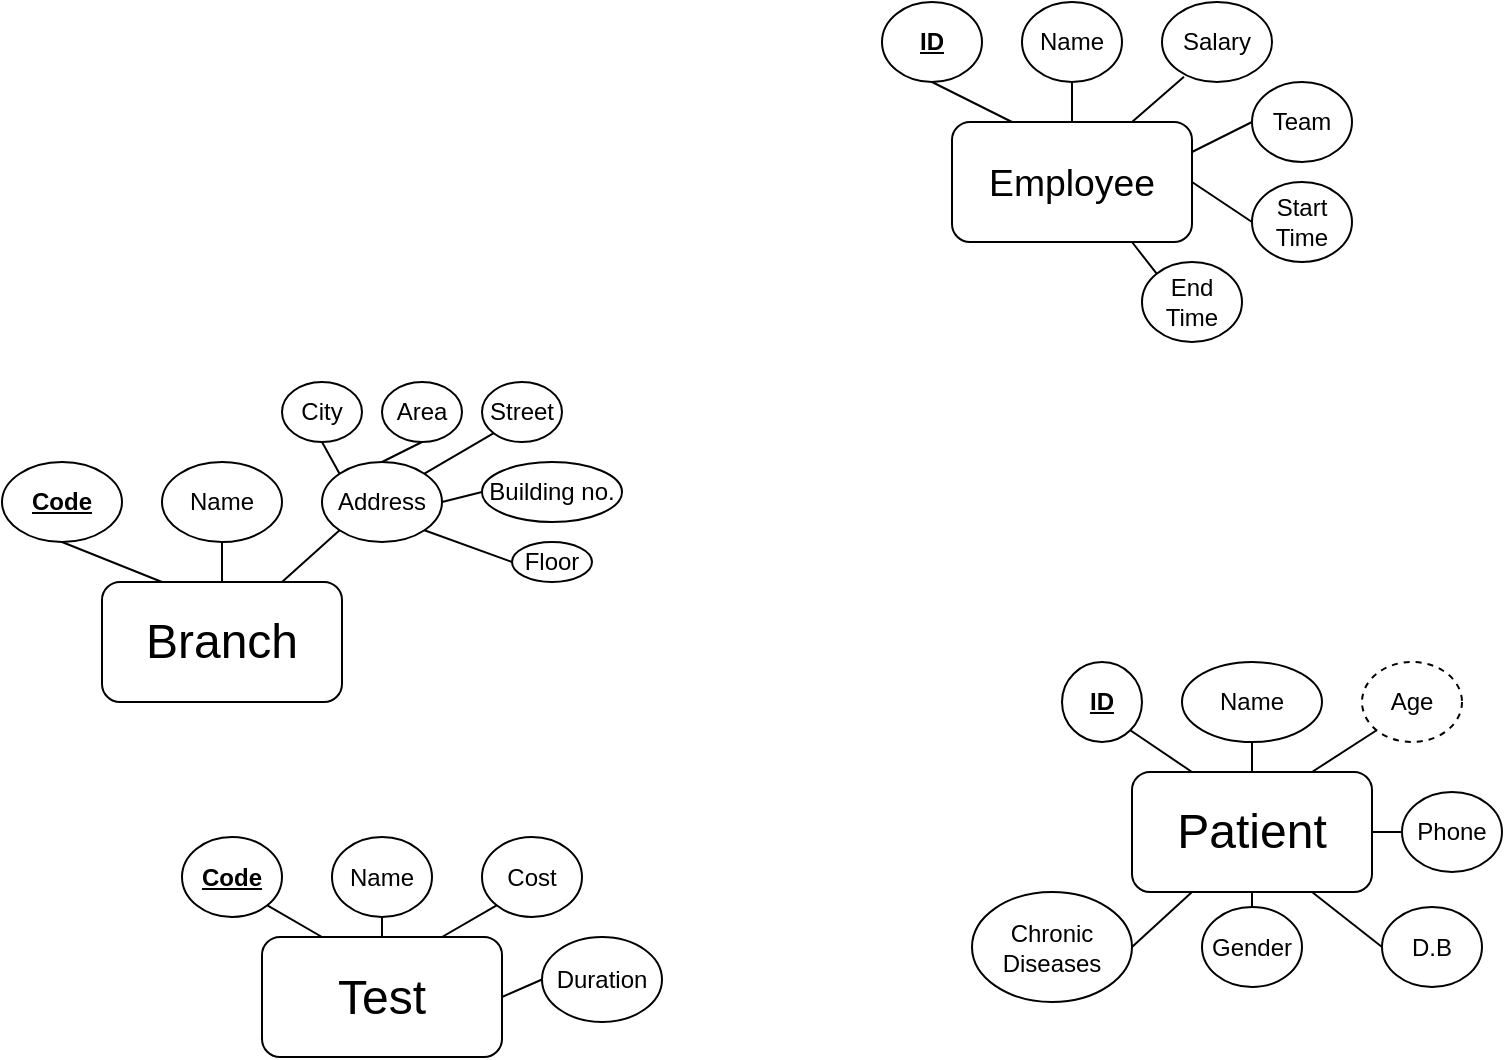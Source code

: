 <mxfile version="24.7.6">
  <diagram name="Page-1" id="c9ADc3QQq6_SbGH_JZv6">
    <mxGraphModel dx="989" dy="526" grid="1" gridSize="10" guides="1" tooltips="1" connect="1" arrows="1" fold="1" page="1" pageScale="1" pageWidth="1100" pageHeight="850" math="0" shadow="0">
      <root>
        <mxCell id="0" />
        <mxCell id="1" parent="0" />
        <mxCell id="zaG6w3NYUVX7-Np-dRyB-1" value="&lt;font style=&quot;font-size: 24px;&quot;&gt;Branch&lt;/font&gt;" style="rounded=1;whiteSpace=wrap;html=1;" parent="1" vertex="1">
          <mxGeometry x="90" y="330" width="120" height="60" as="geometry" />
        </mxCell>
        <mxCell id="zaG6w3NYUVX7-Np-dRyB-2" value="&lt;b&gt;&lt;u&gt;Code&lt;/u&gt;&lt;/b&gt;" style="ellipse;whiteSpace=wrap;html=1;" parent="1" vertex="1">
          <mxGeometry x="40" y="270" width="60" height="40" as="geometry" />
        </mxCell>
        <mxCell id="zaG6w3NYUVX7-Np-dRyB-3" value="Name" style="ellipse;whiteSpace=wrap;html=1;" parent="1" vertex="1">
          <mxGeometry x="120" y="270" width="60" height="40" as="geometry" />
        </mxCell>
        <mxCell id="zaG6w3NYUVX7-Np-dRyB-4" value="Address" style="ellipse;whiteSpace=wrap;html=1;" parent="1" vertex="1">
          <mxGeometry x="200" y="270" width="60" height="40" as="geometry" />
        </mxCell>
        <mxCell id="zaG6w3NYUVX7-Np-dRyB-5" value="City" style="ellipse;whiteSpace=wrap;html=1;" parent="1" vertex="1">
          <mxGeometry x="180" y="230" width="40" height="30" as="geometry" />
        </mxCell>
        <mxCell id="zaG6w3NYUVX7-Np-dRyB-6" value="Area" style="ellipse;whiteSpace=wrap;html=1;" parent="1" vertex="1">
          <mxGeometry x="230" y="230" width="40" height="30" as="geometry" />
        </mxCell>
        <mxCell id="zaG6w3NYUVX7-Np-dRyB-7" value="Street" style="ellipse;whiteSpace=wrap;html=1;" parent="1" vertex="1">
          <mxGeometry x="280" y="230" width="40" height="30" as="geometry" />
        </mxCell>
        <mxCell id="zaG6w3NYUVX7-Np-dRyB-8" value="Building no." style="ellipse;whiteSpace=wrap;html=1;" parent="1" vertex="1">
          <mxGeometry x="280" y="270" width="70" height="30" as="geometry" />
        </mxCell>
        <mxCell id="zaG6w3NYUVX7-Np-dRyB-9" value="Floor" style="ellipse;whiteSpace=wrap;html=1;" parent="1" vertex="1">
          <mxGeometry x="295" y="310" width="40" height="20" as="geometry" />
        </mxCell>
        <mxCell id="zaG6w3NYUVX7-Np-dRyB-10" value="" style="endArrow=none;html=1;rounded=0;entryX=0.5;entryY=1;entryDx=0;entryDy=0;exitX=0.25;exitY=0;exitDx=0;exitDy=0;" parent="1" source="zaG6w3NYUVX7-Np-dRyB-1" target="zaG6w3NYUVX7-Np-dRyB-2" edge="1">
          <mxGeometry width="50" height="50" relative="1" as="geometry">
            <mxPoint x="-20" y="370" as="sourcePoint" />
            <mxPoint x="30" y="320" as="targetPoint" />
          </mxGeometry>
        </mxCell>
        <mxCell id="zaG6w3NYUVX7-Np-dRyB-11" value="" style="endArrow=none;html=1;rounded=0;entryX=0.5;entryY=1;entryDx=0;entryDy=0;exitX=0.5;exitY=0;exitDx=0;exitDy=0;" parent="1" source="zaG6w3NYUVX7-Np-dRyB-1" target="zaG6w3NYUVX7-Np-dRyB-3" edge="1">
          <mxGeometry width="50" height="50" relative="1" as="geometry">
            <mxPoint x="190" y="350" as="sourcePoint" />
            <mxPoint x="140" y="330" as="targetPoint" />
          </mxGeometry>
        </mxCell>
        <mxCell id="zaG6w3NYUVX7-Np-dRyB-12" value="" style="endArrow=none;html=1;rounded=0;entryX=0;entryY=1;entryDx=0;entryDy=0;exitX=0.75;exitY=0;exitDx=0;exitDy=0;" parent="1" source="zaG6w3NYUVX7-Np-dRyB-1" target="zaG6w3NYUVX7-Np-dRyB-4" edge="1">
          <mxGeometry width="50" height="50" relative="1" as="geometry">
            <mxPoint x="280" y="340" as="sourcePoint" />
            <mxPoint x="230" y="320" as="targetPoint" />
          </mxGeometry>
        </mxCell>
        <mxCell id="zaG6w3NYUVX7-Np-dRyB-13" value="" style="endArrow=none;html=1;rounded=0;entryX=0;entryY=0.5;entryDx=0;entryDy=0;exitX=1;exitY=1;exitDx=0;exitDy=0;" parent="1" source="zaG6w3NYUVX7-Np-dRyB-4" target="zaG6w3NYUVX7-Np-dRyB-9" edge="1">
          <mxGeometry width="50" height="50" relative="1" as="geometry">
            <mxPoint x="225" y="340" as="sourcePoint" />
            <mxPoint x="275" y="320" as="targetPoint" />
          </mxGeometry>
        </mxCell>
        <mxCell id="zaG6w3NYUVX7-Np-dRyB-14" value="" style="endArrow=none;html=1;rounded=0;entryX=0;entryY=0.5;entryDx=0;entryDy=0;exitX=1;exitY=0.5;exitDx=0;exitDy=0;" parent="1" source="zaG6w3NYUVX7-Np-dRyB-4" target="zaG6w3NYUVX7-Np-dRyB-8" edge="1">
          <mxGeometry width="50" height="50" relative="1" as="geometry">
            <mxPoint x="261" y="314" as="sourcePoint" />
            <mxPoint x="305" y="330" as="targetPoint" />
          </mxGeometry>
        </mxCell>
        <mxCell id="zaG6w3NYUVX7-Np-dRyB-15" value="" style="endArrow=none;html=1;rounded=0;entryX=1;entryY=0;entryDx=0;entryDy=0;exitX=0;exitY=1;exitDx=0;exitDy=0;" parent="1" source="zaG6w3NYUVX7-Np-dRyB-7" target="zaG6w3NYUVX7-Np-dRyB-4" edge="1">
          <mxGeometry width="50" height="50" relative="1" as="geometry">
            <mxPoint x="271" y="324" as="sourcePoint" />
            <mxPoint x="315" y="340" as="targetPoint" />
          </mxGeometry>
        </mxCell>
        <mxCell id="zaG6w3NYUVX7-Np-dRyB-16" value="" style="endArrow=none;html=1;rounded=0;entryX=0.5;entryY=1;entryDx=0;entryDy=0;exitX=0.5;exitY=0;exitDx=0;exitDy=0;" parent="1" source="zaG6w3NYUVX7-Np-dRyB-4" target="zaG6w3NYUVX7-Np-dRyB-6" edge="1">
          <mxGeometry width="50" height="50" relative="1" as="geometry">
            <mxPoint x="281" y="334" as="sourcePoint" />
            <mxPoint x="325" y="350" as="targetPoint" />
          </mxGeometry>
        </mxCell>
        <mxCell id="zaG6w3NYUVX7-Np-dRyB-17" value="" style="endArrow=none;html=1;rounded=0;entryX=0;entryY=0;entryDx=0;entryDy=0;exitX=0.5;exitY=1;exitDx=0;exitDy=0;" parent="1" source="zaG6w3NYUVX7-Np-dRyB-5" target="zaG6w3NYUVX7-Np-dRyB-4" edge="1">
          <mxGeometry width="50" height="50" relative="1" as="geometry">
            <mxPoint x="291" y="344" as="sourcePoint" />
            <mxPoint x="335" y="360" as="targetPoint" />
          </mxGeometry>
        </mxCell>
        <mxCell id="zaG6w3NYUVX7-Np-dRyB-18" value="&lt;font style=&quot;font-size: 24px;&quot;&gt;Test&lt;/font&gt;" style="rounded=1;whiteSpace=wrap;html=1;" parent="1" vertex="1">
          <mxGeometry x="170" y="507.5" width="120" height="60" as="geometry" />
        </mxCell>
        <mxCell id="zaG6w3NYUVX7-Np-dRyB-19" value="&lt;b&gt;&lt;u&gt;Code&lt;/u&gt;&lt;/b&gt;" style="ellipse;whiteSpace=wrap;html=1;" parent="1" vertex="1">
          <mxGeometry x="130" y="457.5" width="50" height="40" as="geometry" />
        </mxCell>
        <mxCell id="zaG6w3NYUVX7-Np-dRyB-20" value="Name" style="ellipse;whiteSpace=wrap;html=1;" parent="1" vertex="1">
          <mxGeometry x="205" y="457.5" width="50" height="40" as="geometry" />
        </mxCell>
        <mxCell id="zaG6w3NYUVX7-Np-dRyB-21" value="Cost" style="ellipse;whiteSpace=wrap;html=1;" parent="1" vertex="1">
          <mxGeometry x="280" y="457.5" width="50" height="40" as="geometry" />
        </mxCell>
        <mxCell id="zaG6w3NYUVX7-Np-dRyB-23" value="" style="endArrow=none;html=1;rounded=0;entryX=1;entryY=1;entryDx=0;entryDy=0;exitX=0.25;exitY=0;exitDx=0;exitDy=0;" parent="1" source="zaG6w3NYUVX7-Np-dRyB-18" target="zaG6w3NYUVX7-Np-dRyB-19" edge="1">
          <mxGeometry width="50" height="50" relative="1" as="geometry">
            <mxPoint x="260" y="517.5" as="sourcePoint" />
            <mxPoint x="310" y="467.5" as="targetPoint" />
          </mxGeometry>
        </mxCell>
        <mxCell id="zaG6w3NYUVX7-Np-dRyB-24" value="" style="endArrow=none;html=1;rounded=0;entryX=0.5;entryY=1;entryDx=0;entryDy=0;exitX=0.5;exitY=0;exitDx=0;exitDy=0;" parent="1" source="zaG6w3NYUVX7-Np-dRyB-18" target="zaG6w3NYUVX7-Np-dRyB-20" edge="1">
          <mxGeometry width="50" height="50" relative="1" as="geometry">
            <mxPoint x="210" y="517.5" as="sourcePoint" />
            <mxPoint x="183" y="501.5" as="targetPoint" />
          </mxGeometry>
        </mxCell>
        <mxCell id="zaG6w3NYUVX7-Np-dRyB-25" value="" style="endArrow=none;html=1;rounded=0;entryX=0;entryY=1;entryDx=0;entryDy=0;exitX=0.75;exitY=0;exitDx=0;exitDy=0;" parent="1" source="zaG6w3NYUVX7-Np-dRyB-18" target="zaG6w3NYUVX7-Np-dRyB-21" edge="1">
          <mxGeometry width="50" height="50" relative="1" as="geometry">
            <mxPoint x="220" y="527.5" as="sourcePoint" />
            <mxPoint x="193" y="511.5" as="targetPoint" />
          </mxGeometry>
        </mxCell>
        <mxCell id="zaG6w3NYUVX7-Np-dRyB-26" value="&lt;font style=&quot;font-size: 24px;&quot;&gt;Patient&lt;/font&gt;" style="rounded=1;whiteSpace=wrap;html=1;" parent="1" vertex="1">
          <mxGeometry x="605" y="425" width="120" height="60" as="geometry" />
        </mxCell>
        <mxCell id="zaG6w3NYUVX7-Np-dRyB-27" value="&lt;b&gt;&lt;u&gt;ID&lt;/u&gt;&lt;/b&gt;" style="ellipse;whiteSpace=wrap;html=1;" parent="1" vertex="1">
          <mxGeometry x="570" y="370" width="40" height="40" as="geometry" />
        </mxCell>
        <mxCell id="zaG6w3NYUVX7-Np-dRyB-28" value="Name" style="ellipse;whiteSpace=wrap;html=1;" parent="1" vertex="1">
          <mxGeometry x="630" y="370" width="70" height="40" as="geometry" />
        </mxCell>
        <mxCell id="zaG6w3NYUVX7-Np-dRyB-29" value="Age" style="ellipse;whiteSpace=wrap;html=1;dashed=1;" parent="1" vertex="1">
          <mxGeometry x="720" y="370" width="50" height="40" as="geometry" />
        </mxCell>
        <mxCell id="zaG6w3NYUVX7-Np-dRyB-30" value="" style="endArrow=none;html=1;rounded=0;entryX=0.25;entryY=0;entryDx=0;entryDy=0;exitX=1;exitY=1;exitDx=0;exitDy=0;" parent="1" source="zaG6w3NYUVX7-Np-dRyB-27" target="zaG6w3NYUVX7-Np-dRyB-26" edge="1">
          <mxGeometry width="50" height="50" relative="1" as="geometry">
            <mxPoint x="560" y="490" as="sourcePoint" />
            <mxPoint x="610" y="440" as="targetPoint" />
          </mxGeometry>
        </mxCell>
        <mxCell id="zaG6w3NYUVX7-Np-dRyB-31" value="" style="endArrow=none;html=1;rounded=0;entryX=0.5;entryY=0;entryDx=0;entryDy=0;exitX=0.5;exitY=1;exitDx=0;exitDy=0;" parent="1" source="zaG6w3NYUVX7-Np-dRyB-28" target="zaG6w3NYUVX7-Np-dRyB-26" edge="1">
          <mxGeometry width="50" height="50" relative="1" as="geometry">
            <mxPoint x="614" y="414" as="sourcePoint" />
            <mxPoint x="645" y="435" as="targetPoint" />
          </mxGeometry>
        </mxCell>
        <mxCell id="zaG6w3NYUVX7-Np-dRyB-32" value="" style="endArrow=none;html=1;rounded=0;entryX=0.75;entryY=0;entryDx=0;entryDy=0;exitX=0;exitY=1;exitDx=0;exitDy=0;" parent="1" source="zaG6w3NYUVX7-Np-dRyB-29" target="zaG6w3NYUVX7-Np-dRyB-26" edge="1">
          <mxGeometry width="50" height="50" relative="1" as="geometry">
            <mxPoint x="675" y="420" as="sourcePoint" />
            <mxPoint x="675" y="435" as="targetPoint" />
          </mxGeometry>
        </mxCell>
        <mxCell id="zaG6w3NYUVX7-Np-dRyB-34" value="Phone" style="ellipse;whiteSpace=wrap;html=1;" parent="1" vertex="1">
          <mxGeometry x="740" y="435" width="50" height="40" as="geometry" />
        </mxCell>
        <mxCell id="zaG6w3NYUVX7-Np-dRyB-35" value="D.B" style="ellipse;whiteSpace=wrap;html=1;" parent="1" vertex="1">
          <mxGeometry x="730" y="492.5" width="50" height="40" as="geometry" />
        </mxCell>
        <mxCell id="zaG6w3NYUVX7-Np-dRyB-36" value="Gender" style="ellipse;whiteSpace=wrap;html=1;" parent="1" vertex="1">
          <mxGeometry x="640" y="492.5" width="50" height="40" as="geometry" />
        </mxCell>
        <mxCell id="zaG6w3NYUVX7-Np-dRyB-37" value="Chronic Diseases" style="ellipse;whiteSpace=wrap;html=1;" parent="1" vertex="1">
          <mxGeometry x="525" y="485" width="80" height="55" as="geometry" />
        </mxCell>
        <mxCell id="zaG6w3NYUVX7-Np-dRyB-38" value="" style="endArrow=none;html=1;rounded=0;entryX=0.25;entryY=1;entryDx=0;entryDy=0;exitX=1;exitY=0.5;exitDx=0;exitDy=0;" parent="1" source="zaG6w3NYUVX7-Np-dRyB-37" target="zaG6w3NYUVX7-Np-dRyB-26" edge="1">
          <mxGeometry width="50" height="50" relative="1" as="geometry">
            <mxPoint x="603" y="508.5" as="sourcePoint" />
            <mxPoint x="630" y="492.5" as="targetPoint" />
          </mxGeometry>
        </mxCell>
        <mxCell id="zaG6w3NYUVX7-Np-dRyB-39" value="" style="endArrow=none;html=1;rounded=0;entryX=0.5;entryY=1;entryDx=0;entryDy=0;exitX=0.5;exitY=0;exitDx=0;exitDy=0;" parent="1" source="zaG6w3NYUVX7-Np-dRyB-36" target="zaG6w3NYUVX7-Np-dRyB-26" edge="1">
          <mxGeometry width="50" height="50" relative="1" as="geometry">
            <mxPoint x="615" y="523" as="sourcePoint" />
            <mxPoint x="645" y="495" as="targetPoint" />
          </mxGeometry>
        </mxCell>
        <mxCell id="zaG6w3NYUVX7-Np-dRyB-40" value="" style="endArrow=none;html=1;rounded=0;entryX=0.75;entryY=1;entryDx=0;entryDy=0;exitX=0;exitY=0.5;exitDx=0;exitDy=0;" parent="1" source="zaG6w3NYUVX7-Np-dRyB-35" target="zaG6w3NYUVX7-Np-dRyB-26" edge="1">
          <mxGeometry width="50" height="50" relative="1" as="geometry">
            <mxPoint x="675" y="503" as="sourcePoint" />
            <mxPoint x="675" y="495" as="targetPoint" />
          </mxGeometry>
        </mxCell>
        <mxCell id="zaG6w3NYUVX7-Np-dRyB-41" value="" style="endArrow=none;html=1;rounded=0;entryX=1;entryY=0.5;entryDx=0;entryDy=0;exitX=0;exitY=0.5;exitDx=0;exitDy=0;" parent="1" source="zaG6w3NYUVX7-Np-dRyB-34" target="zaG6w3NYUVX7-Np-dRyB-26" edge="1">
          <mxGeometry width="50" height="50" relative="1" as="geometry">
            <mxPoint x="685" y="513" as="sourcePoint" />
            <mxPoint x="685" y="505" as="targetPoint" />
          </mxGeometry>
        </mxCell>
        <mxCell id="zaG6w3NYUVX7-Np-dRyB-42" value="&lt;span style=&quot;font-size:14.0pt;line-height:107%;&lt;br/&gt;font-family:&amp;quot;Arial&amp;quot;,sans-serif;mso-ascii-theme-font:minor-bidi;mso-fareast-font-family:&lt;br/&gt;Calibri;mso-fareast-theme-font:minor-latin;mso-hansi-theme-font:minor-bidi;&lt;br/&gt;mso-bidi-theme-font:minor-bidi;mso-ansi-language:EN-US;mso-fareast-language:&lt;br/&gt;EN-US;mso-bidi-language:AR-EG&quot;&gt;Employee&lt;/span&gt;&lt;span style=&quot;color: rgba(0, 0, 0, 0); font-family: monospace; font-size: 0px; text-align: start; text-wrap: nowrap;&quot;&gt;%3CmxGraphModel%3E%3Croot%3E%3CmxCell%20id%3D%220%22%2F%3E%3CmxCell%20id%3D%221%22%20parent%3D%220%22%2F%3E%3CmxCell%20id%3D%222%22%20value%3D%22%26lt%3Bfont%20style%3D%26quot%3Bfont-size%3A%2024px%3B%26quot%3B%26gt%3BPatient%26lt%3B%2Ffont%26gt%3B%22%20style%3D%22rounded%3D1%3BwhiteSpace%3Dwrap%3Bhtml%3D1%3B%22%20vertex%3D%221%22%20parent%3D%221%22%3E%3CmxGeometry%20x%3D%22605%22%20y%3D%22425%22%20width%3D%22120%22%20height%3D%2260%22%20as%3D%22geometry%22%2F%3E%3C%2FmxCell%3E%3C%2Froot%3E%3C%2FmxGraphModel%3E&lt;/span&gt;" style="rounded=1;whiteSpace=wrap;html=1;" parent="1" vertex="1">
          <mxGeometry x="515" y="100" width="120" height="60" as="geometry" />
        </mxCell>
        <mxCell id="zaG6w3NYUVX7-Np-dRyB-43" value="&lt;b&gt;&lt;u&gt;ID&lt;/u&gt;&lt;/b&gt;" style="ellipse;whiteSpace=wrap;html=1;" parent="1" vertex="1">
          <mxGeometry x="480" y="40" width="50" height="40" as="geometry" />
        </mxCell>
        <mxCell id="zaG6w3NYUVX7-Np-dRyB-44" value="Name&lt;span style=&quot;color: rgba(0, 0, 0, 0); font-family: monospace; font-size: 0px; text-align: start; text-wrap: nowrap;&quot;&gt;%3CmxGraphModel%3E%3Croot%3E%3CmxCell%20id%3D%220%22%2F%3E%3CmxCell%20id%3D%221%22%20parent%3D%220%22%2F%3E%3CmxCell%20id%3D%222%22%20value%3D%22ID%22%20style%3D%22ellipse%3BwhiteSpace%3Dwrap%3Bhtml%3D1%3B%22%20vertex%3D%221%22%20parent%3D%221%22%3E%3CmxGeometry%20x%3D%22550%22%20y%3D%22200%22%20width%3D%2250%22%20height%3D%2240%22%20as%3D%22geometry%22%2F%3E%3C%2FmxCell%3E%3C%2Froot%3E%3C%2FmxGraphModel%3E&lt;/span&gt;" style="ellipse;whiteSpace=wrap;html=1;" parent="1" vertex="1">
          <mxGeometry x="550" y="40" width="50" height="40" as="geometry" />
        </mxCell>
        <mxCell id="zaG6w3NYUVX7-Np-dRyB-45" value="Salary" style="ellipse;whiteSpace=wrap;html=1;" parent="1" vertex="1">
          <mxGeometry x="620" y="40" width="55" height="40" as="geometry" />
        </mxCell>
        <mxCell id="TPUndX-1nc1zuqDUBP_W-1" value="" style="endArrow=none;html=1;rounded=0;entryX=0.5;entryY=1;entryDx=0;entryDy=0;exitX=0.25;exitY=0;exitDx=0;exitDy=0;" edge="1" parent="1" source="zaG6w3NYUVX7-Np-dRyB-42" target="zaG6w3NYUVX7-Np-dRyB-43">
          <mxGeometry width="50" height="50" relative="1" as="geometry">
            <mxPoint x="465" y="170" as="sourcePoint" />
            <mxPoint x="515" y="120" as="targetPoint" />
          </mxGeometry>
        </mxCell>
        <mxCell id="TPUndX-1nc1zuqDUBP_W-2" value="" style="endArrow=none;html=1;rounded=0;entryX=0.5;entryY=1;entryDx=0;entryDy=0;exitX=0.5;exitY=0;exitDx=0;exitDy=0;" edge="1" parent="1" source="zaG6w3NYUVX7-Np-dRyB-42" target="zaG6w3NYUVX7-Np-dRyB-44">
          <mxGeometry width="50" height="50" relative="1" as="geometry">
            <mxPoint x="555" y="110" as="sourcePoint" />
            <mxPoint x="510" y="100" as="targetPoint" />
          </mxGeometry>
        </mxCell>
        <mxCell id="TPUndX-1nc1zuqDUBP_W-3" value="" style="endArrow=none;html=1;rounded=0;entryX=0.2;entryY=0.935;entryDx=0;entryDy=0;exitX=0.75;exitY=0;exitDx=0;exitDy=0;entryPerimeter=0;" edge="1" parent="1" source="zaG6w3NYUVX7-Np-dRyB-42" target="zaG6w3NYUVX7-Np-dRyB-45">
          <mxGeometry width="50" height="50" relative="1" as="geometry">
            <mxPoint x="585" y="110" as="sourcePoint" />
            <mxPoint x="590" y="90" as="targetPoint" />
          </mxGeometry>
        </mxCell>
        <mxCell id="TPUndX-1nc1zuqDUBP_W-4" value="Duration" style="ellipse;whiteSpace=wrap;html=1;" vertex="1" parent="1">
          <mxGeometry x="310" y="507.5" width="60" height="42.5" as="geometry" />
        </mxCell>
        <mxCell id="TPUndX-1nc1zuqDUBP_W-5" value="" style="endArrow=none;html=1;rounded=0;entryX=0;entryY=0.5;entryDx=0;entryDy=0;exitX=1;exitY=0.5;exitDx=0;exitDy=0;" edge="1" parent="1" source="zaG6w3NYUVX7-Np-dRyB-18" target="TPUndX-1nc1zuqDUBP_W-4">
          <mxGeometry width="50" height="50" relative="1" as="geometry">
            <mxPoint x="270" y="518" as="sourcePoint" />
            <mxPoint x="297" y="502" as="targetPoint" />
          </mxGeometry>
        </mxCell>
        <mxCell id="TPUndX-1nc1zuqDUBP_W-6" value="Team" style="ellipse;whiteSpace=wrap;html=1;" vertex="1" parent="1">
          <mxGeometry x="665" y="80" width="50" height="40" as="geometry" />
        </mxCell>
        <mxCell id="TPUndX-1nc1zuqDUBP_W-7" value="Start Time" style="ellipse;whiteSpace=wrap;html=1;" vertex="1" parent="1">
          <mxGeometry x="665" y="130" width="50" height="40" as="geometry" />
        </mxCell>
        <mxCell id="TPUndX-1nc1zuqDUBP_W-8" value="End Time" style="ellipse;whiteSpace=wrap;html=1;" vertex="1" parent="1">
          <mxGeometry x="610" y="170" width="50" height="40" as="geometry" />
        </mxCell>
        <mxCell id="TPUndX-1nc1zuqDUBP_W-9" value="" style="endArrow=none;html=1;rounded=0;entryX=0;entryY=0.5;entryDx=0;entryDy=0;exitX=1;exitY=0.25;exitDx=0;exitDy=0;" edge="1" parent="1" source="zaG6w3NYUVX7-Np-dRyB-42" target="TPUndX-1nc1zuqDUBP_W-6">
          <mxGeometry width="50" height="50" relative="1" as="geometry">
            <mxPoint x="615" y="110" as="sourcePoint" />
            <mxPoint x="641" y="87" as="targetPoint" />
          </mxGeometry>
        </mxCell>
        <mxCell id="TPUndX-1nc1zuqDUBP_W-10" value="" style="endArrow=none;html=1;rounded=0;entryX=0;entryY=0.5;entryDx=0;entryDy=0;exitX=1;exitY=0.5;exitDx=0;exitDy=0;" edge="1" parent="1" source="zaG6w3NYUVX7-Np-dRyB-42" target="TPUndX-1nc1zuqDUBP_W-7">
          <mxGeometry width="50" height="50" relative="1" as="geometry">
            <mxPoint x="645" y="125" as="sourcePoint" />
            <mxPoint x="675" y="110" as="targetPoint" />
          </mxGeometry>
        </mxCell>
        <mxCell id="TPUndX-1nc1zuqDUBP_W-11" value="" style="endArrow=none;html=1;rounded=0;entryX=0.75;entryY=1;entryDx=0;entryDy=0;exitX=0;exitY=0;exitDx=0;exitDy=0;" edge="1" parent="1" source="TPUndX-1nc1zuqDUBP_W-8" target="zaG6w3NYUVX7-Np-dRyB-42">
          <mxGeometry width="50" height="50" relative="1" as="geometry">
            <mxPoint x="645" y="155" as="sourcePoint" />
            <mxPoint x="682" y="146" as="targetPoint" />
          </mxGeometry>
        </mxCell>
      </root>
    </mxGraphModel>
  </diagram>
</mxfile>
